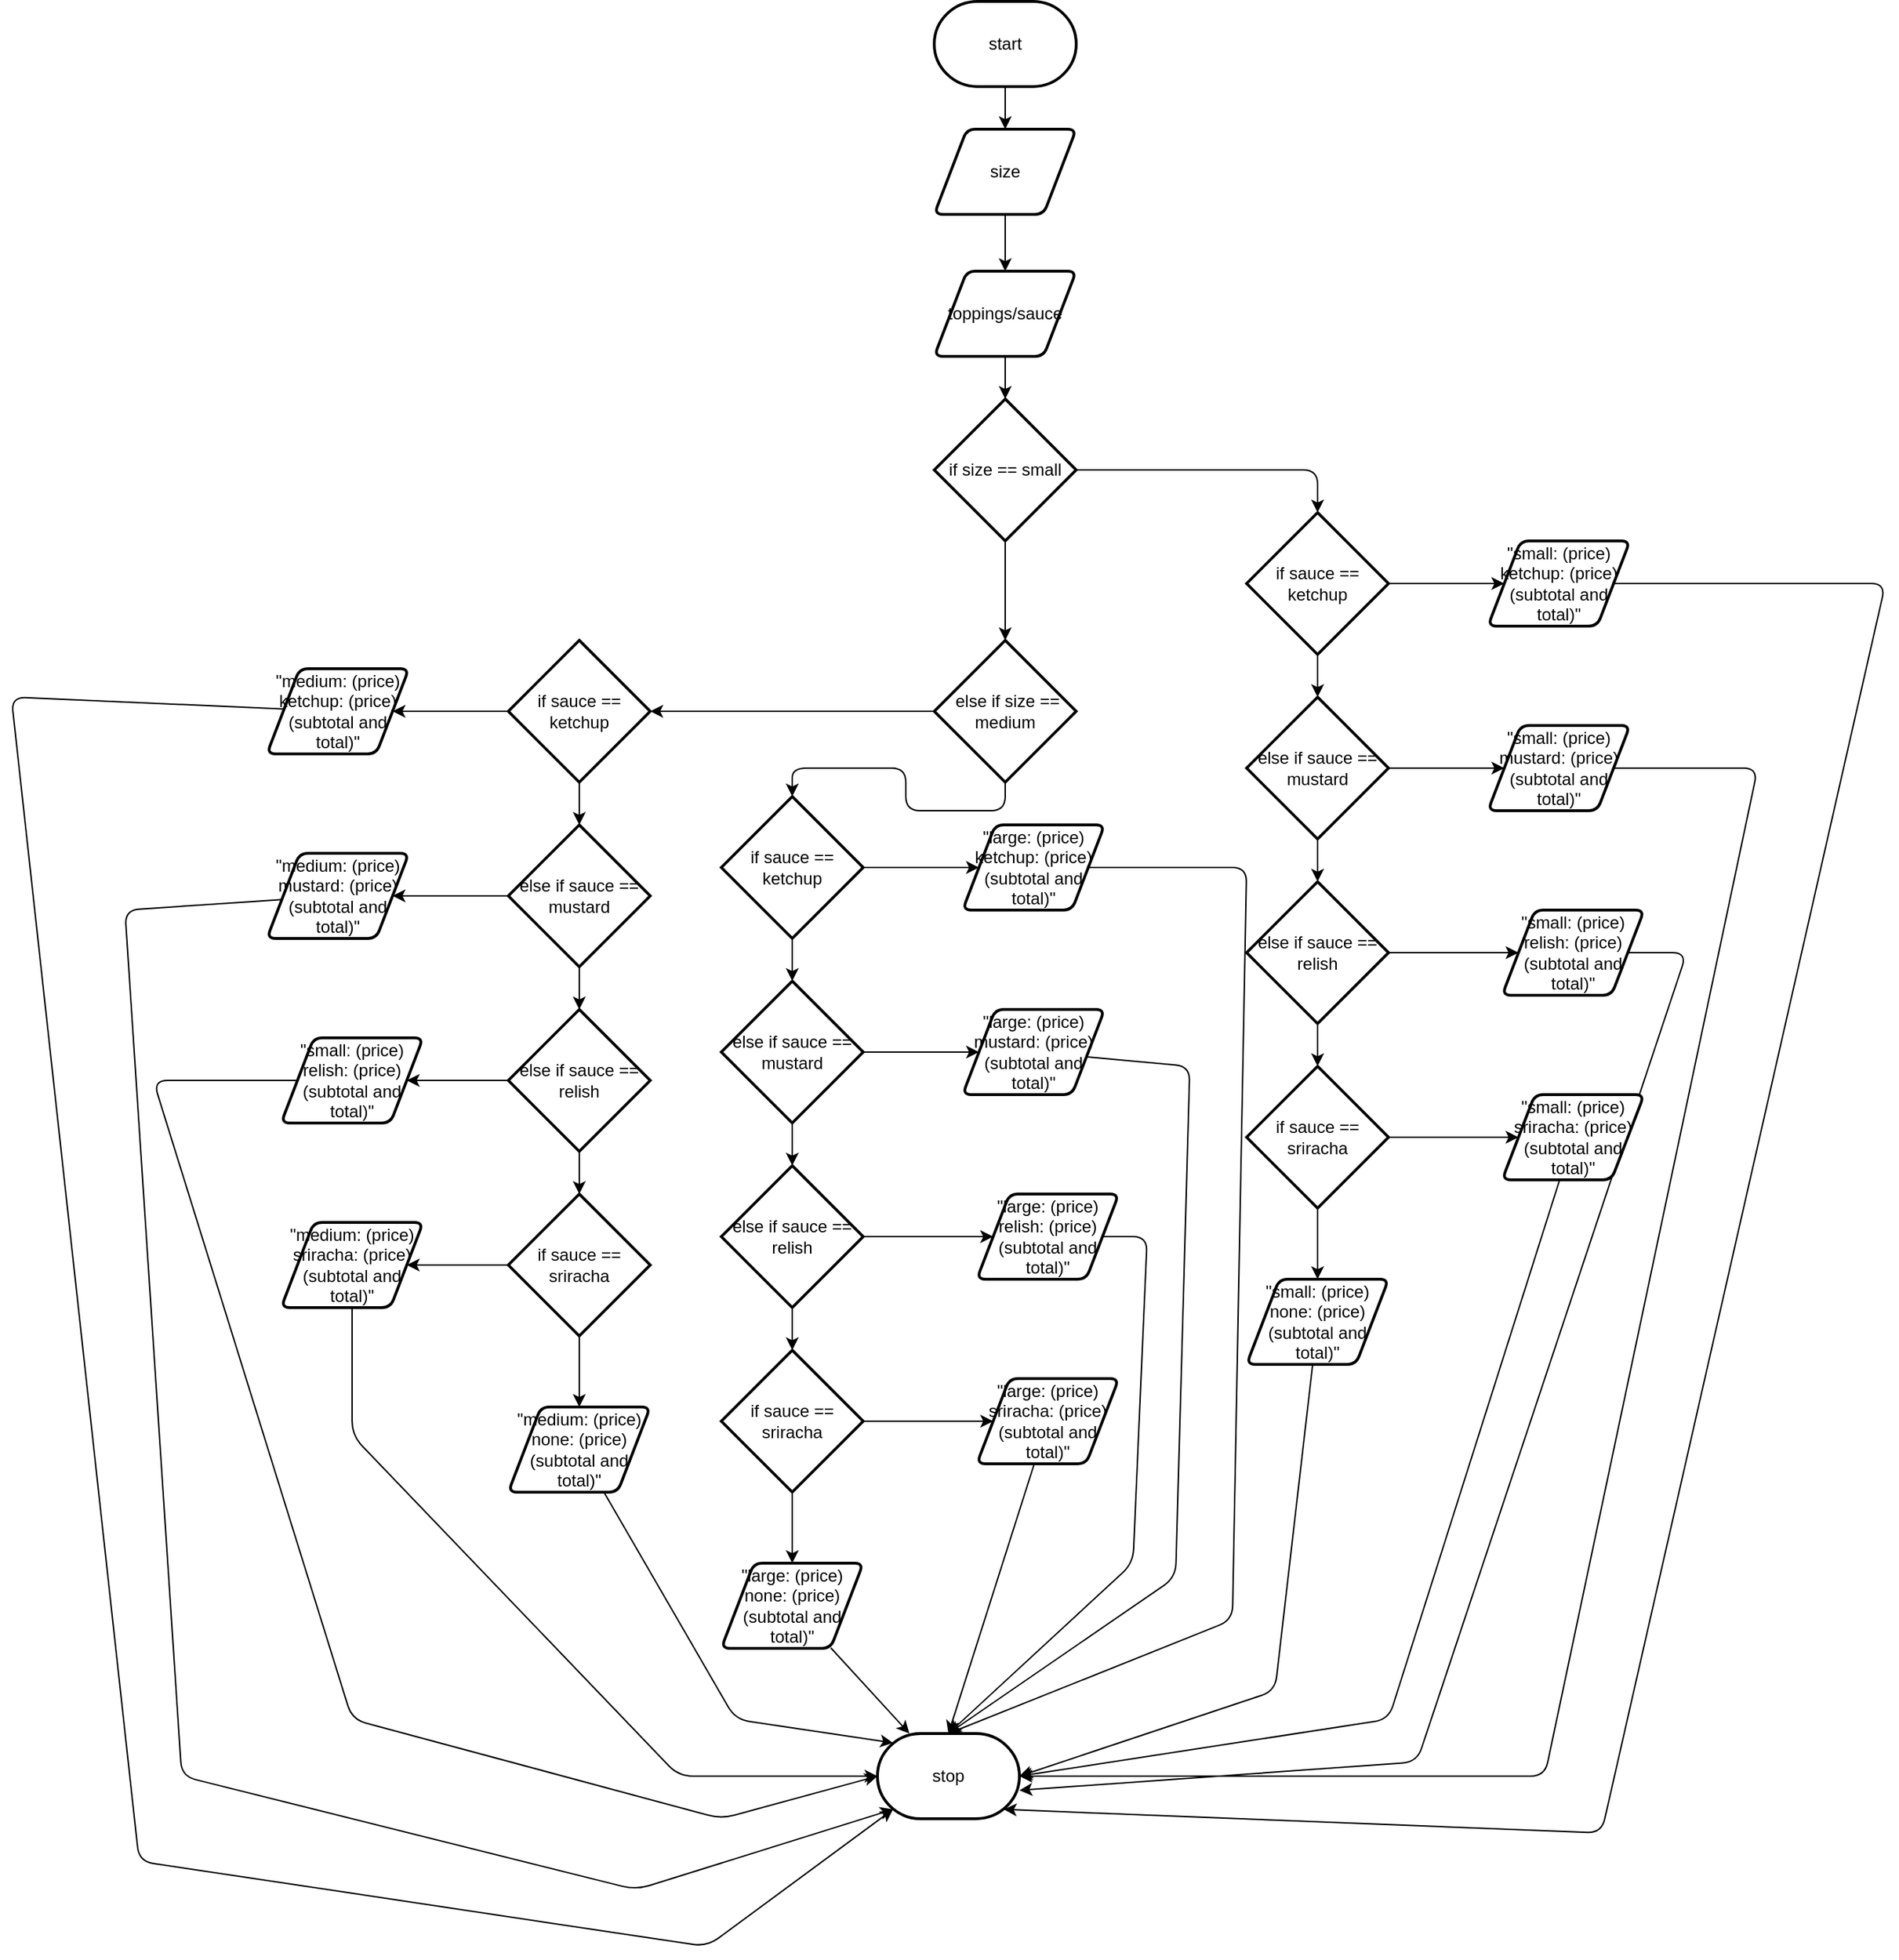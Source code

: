 <mxfile>
    <diagram id="unaX6EWB9vhSAovn8_0t" name="Page-1">
        <mxGraphModel dx="1983" dy="953" grid="1" gridSize="10" guides="1" tooltips="1" connect="1" arrows="1" fold="1" page="1" pageScale="1" pageWidth="827" pageHeight="1169" math="0" shadow="0">
            <root>
                <mxCell id="0"/>
                <mxCell id="1" parent="0"/>
                <mxCell id="4" value="" style="edgeStyle=none;html=1;" parent="1" source="2" edge="1">
                    <mxGeometry relative="1" as="geometry">
                        <mxPoint x="310" y="250" as="targetPoint"/>
                    </mxGeometry>
                </mxCell>
                <mxCell id="2" value="start" style="strokeWidth=2;html=1;shape=mxgraph.flowchart.terminator;whiteSpace=wrap;" parent="1" vertex="1">
                    <mxGeometry x="260" y="160" width="100" height="60" as="geometry"/>
                </mxCell>
                <mxCell id="53" value="" style="edgeStyle=none;html=1;" parent="1" source="51" target="52" edge="1">
                    <mxGeometry relative="1" as="geometry"/>
                </mxCell>
                <mxCell id="51" value="size" style="shape=parallelogram;html=1;strokeWidth=2;perimeter=parallelogramPerimeter;whiteSpace=wrap;rounded=1;arcSize=12;size=0.23;" parent="1" vertex="1">
                    <mxGeometry x="260" y="250" width="100" height="60" as="geometry"/>
                </mxCell>
                <mxCell id="55" value="" style="edgeStyle=none;html=1;" parent="1" source="52" target="54" edge="1">
                    <mxGeometry relative="1" as="geometry"/>
                </mxCell>
                <mxCell id="52" value="toppings/sauce" style="shape=parallelogram;html=1;strokeWidth=2;perimeter=parallelogramPerimeter;whiteSpace=wrap;rounded=1;arcSize=12;size=0.23;" parent="1" vertex="1">
                    <mxGeometry x="260" y="350" width="100" height="60" as="geometry"/>
                </mxCell>
                <mxCell id="57" value="" style="edgeStyle=none;html=1;entryX=0.5;entryY=0;entryDx=0;entryDy=0;entryPerimeter=0;" parent="1" source="54" target="67" edge="1">
                    <mxGeometry relative="1" as="geometry">
                        <mxPoint x="425.5" y="490" as="targetPoint"/>
                        <Array as="points">
                            <mxPoint x="530" y="490"/>
                        </Array>
                    </mxGeometry>
                </mxCell>
                <mxCell id="59" value="" style="edgeStyle=none;html=1;" parent="1" source="54" target="58" edge="1">
                    <mxGeometry relative="1" as="geometry"/>
                </mxCell>
                <mxCell id="54" value="if size == small" style="strokeWidth=2;html=1;shape=mxgraph.flowchart.decision;whiteSpace=wrap;" parent="1" vertex="1">
                    <mxGeometry x="260" y="440" width="100" height="100" as="geometry"/>
                </mxCell>
                <mxCell id="61" value="" style="edgeStyle=none;html=1;entryX=1;entryY=0.5;entryDx=0;entryDy=0;entryPerimeter=0;" parent="1" source="58" target="87" edge="1">
                    <mxGeometry relative="1" as="geometry">
                        <mxPoint x="208.75" y="660" as="targetPoint"/>
                    </mxGeometry>
                </mxCell>
                <mxCell id="137" style="edgeStyle=none;html=1;entryX=0.5;entryY=0;entryDx=0;entryDy=0;entryPerimeter=0;exitX=0.5;exitY=1;exitDx=0;exitDy=0;exitPerimeter=0;" edge="1" parent="1" source="58" target="122">
                    <mxGeometry relative="1" as="geometry">
                        <Array as="points">
                            <mxPoint x="310" y="730"/>
                            <mxPoint x="240" y="730"/>
                            <mxPoint x="240" y="700"/>
                            <mxPoint x="160" y="700"/>
                        </Array>
                    </mxGeometry>
                </mxCell>
                <mxCell id="58" value="&amp;nbsp;else if size == medium" style="strokeWidth=2;html=1;shape=mxgraph.flowchart.decision;whiteSpace=wrap;" parent="1" vertex="1">
                    <mxGeometry x="260" y="610" width="100" height="100" as="geometry"/>
                </mxCell>
                <mxCell id="69" value="" style="edgeStyle=none;html=1;" parent="1" source="67" target="68" edge="1">
                    <mxGeometry relative="1" as="geometry"/>
                </mxCell>
                <mxCell id="75" value="" style="edgeStyle=none;html=1;" edge="1" parent="1" source="67" target="74">
                    <mxGeometry relative="1" as="geometry"/>
                </mxCell>
                <mxCell id="67" value="if sauce == ketchup" style="strokeWidth=2;html=1;shape=mxgraph.flowchart.decision;whiteSpace=wrap;" parent="1" vertex="1">
                    <mxGeometry x="480" y="520" width="100" height="100" as="geometry"/>
                </mxCell>
                <mxCell id="71" value="" style="edgeStyle=none;html=1;" parent="1" source="68" target="70" edge="1">
                    <mxGeometry relative="1" as="geometry"/>
                </mxCell>
                <mxCell id="81" value="" style="edgeStyle=none;html=1;" edge="1" parent="1" source="68" target="76">
                    <mxGeometry relative="1" as="geometry"/>
                </mxCell>
                <mxCell id="68" value="else if sauce == mustard" style="strokeWidth=2;html=1;shape=mxgraph.flowchart.decision;whiteSpace=wrap;" parent="1" vertex="1">
                    <mxGeometry x="480" y="650" width="100" height="100" as="geometry"/>
                </mxCell>
                <mxCell id="73" value="" style="edgeStyle=none;html=1;" parent="1" source="70" target="72" edge="1">
                    <mxGeometry relative="1" as="geometry"/>
                </mxCell>
                <mxCell id="80" value="" style="edgeStyle=none;html=1;" edge="1" parent="1" source="70" target="77">
                    <mxGeometry relative="1" as="geometry"/>
                </mxCell>
                <mxCell id="70" value="else if sauce == relish" style="strokeWidth=2;html=1;shape=mxgraph.flowchart.decision;whiteSpace=wrap;" parent="1" vertex="1">
                    <mxGeometry x="480" y="780" width="100" height="100" as="geometry"/>
                </mxCell>
                <mxCell id="79" value="" style="edgeStyle=none;html=1;" edge="1" parent="1" source="72" target="78">
                    <mxGeometry relative="1" as="geometry"/>
                </mxCell>
                <mxCell id="84" value="" style="edgeStyle=none;html=1;" edge="1" parent="1" source="72" target="83">
                    <mxGeometry relative="1" as="geometry"/>
                </mxCell>
                <mxCell id="72" value="if sauce == sriracha" style="strokeWidth=2;html=1;shape=mxgraph.flowchart.decision;whiteSpace=wrap;" parent="1" vertex="1">
                    <mxGeometry x="480" y="910" width="100" height="100" as="geometry"/>
                </mxCell>
                <mxCell id="156" style="edgeStyle=none;html=1;entryX=0.89;entryY=0.89;entryDx=0;entryDy=0;entryPerimeter=0;" edge="1" parent="1" source="74" target="138">
                    <mxGeometry relative="1" as="geometry">
                        <Array as="points">
                            <mxPoint x="930" y="570"/>
                            <mxPoint x="730" y="1450"/>
                        </Array>
                    </mxGeometry>
                </mxCell>
                <mxCell id="74" value="&quot;small: (price)&lt;br&gt;ketchup: (price)&lt;br&gt;(subtotal and total)&quot;" style="shape=parallelogram;html=1;strokeWidth=2;perimeter=parallelogramPerimeter;whiteSpace=wrap;rounded=1;arcSize=12;size=0.23;" vertex="1" parent="1">
                    <mxGeometry x="650" y="540" width="100" height="60" as="geometry"/>
                </mxCell>
                <mxCell id="155" style="edgeStyle=none;html=1;entryX=1;entryY=0.5;entryDx=0;entryDy=0;entryPerimeter=0;" edge="1" parent="1" source="76" target="138">
                    <mxGeometry relative="1" as="geometry">
                        <mxPoint x="320.0" y="1438.889" as="targetPoint"/>
                        <Array as="points">
                            <mxPoint x="840" y="700"/>
                            <mxPoint x="690" y="1410"/>
                        </Array>
                    </mxGeometry>
                </mxCell>
                <mxCell id="76" value="&quot;small: (price)&lt;br&gt;mustard: (price)&lt;br&gt;(subtotal and total)&quot;" style="shape=parallelogram;html=1;strokeWidth=2;perimeter=parallelogramPerimeter;whiteSpace=wrap;rounded=1;arcSize=12;size=0.23;" vertex="1" parent="1">
                    <mxGeometry x="650" y="670" width="100" height="60" as="geometry"/>
                </mxCell>
                <mxCell id="154" style="edgeStyle=none;html=1;" edge="1" parent="1" source="77">
                    <mxGeometry relative="1" as="geometry">
                        <mxPoint x="320.0" y="1420.0" as="targetPoint"/>
                        <Array as="points">
                            <mxPoint x="790" y="830"/>
                            <mxPoint x="600" y="1400"/>
                        </Array>
                    </mxGeometry>
                </mxCell>
                <mxCell id="77" value="&quot;small: (price)&lt;br&gt;relish: (price)&lt;br&gt;(subtotal and total)&quot;" style="shape=parallelogram;html=1;strokeWidth=2;perimeter=parallelogramPerimeter;whiteSpace=wrap;rounded=1;arcSize=12;size=0.23;" vertex="1" parent="1">
                    <mxGeometry x="660" y="800" width="100" height="60" as="geometry"/>
                </mxCell>
                <mxCell id="153" style="edgeStyle=none;html=1;" edge="1" parent="1" source="78">
                    <mxGeometry relative="1" as="geometry">
                        <mxPoint x="320.0" y="1410.0" as="targetPoint"/>
                        <Array as="points">
                            <mxPoint x="580" y="1370"/>
                        </Array>
                    </mxGeometry>
                </mxCell>
                <mxCell id="78" value="&quot;small: (price)&lt;br&gt;sriracha: (price)&lt;br&gt;(subtotal and total)&quot;" style="shape=parallelogram;html=1;strokeWidth=2;perimeter=parallelogramPerimeter;whiteSpace=wrap;rounded=1;arcSize=12;size=0.23;" vertex="1" parent="1">
                    <mxGeometry x="660" y="930" width="100" height="60" as="geometry"/>
                </mxCell>
                <mxCell id="152" style="edgeStyle=none;html=1;entryX=1;entryY=0.5;entryDx=0;entryDy=0;entryPerimeter=0;" edge="1" parent="1" source="83" target="138">
                    <mxGeometry relative="1" as="geometry">
                        <Array as="points">
                            <mxPoint x="500" y="1350"/>
                        </Array>
                    </mxGeometry>
                </mxCell>
                <mxCell id="83" value="&quot;small: (price)&lt;br&gt;none: (price)&lt;br&gt;(subtotal and total)&quot;" style="shape=parallelogram;html=1;strokeWidth=2;perimeter=parallelogramPerimeter;whiteSpace=wrap;rounded=1;arcSize=12;size=0.23;" vertex="1" parent="1">
                    <mxGeometry x="480" y="1060" width="100" height="60" as="geometry"/>
                </mxCell>
                <mxCell id="85" value="" style="edgeStyle=none;html=1;" edge="1" parent="1" source="87" target="90">
                    <mxGeometry relative="1" as="geometry"/>
                </mxCell>
                <mxCell id="86" value="" style="edgeStyle=none;html=1;" edge="1" parent="1" source="87" target="97">
                    <mxGeometry relative="1" as="geometry"/>
                </mxCell>
                <mxCell id="87" value="if sauce == ketchup" style="strokeWidth=2;html=1;shape=mxgraph.flowchart.decision;whiteSpace=wrap;" vertex="1" parent="1">
                    <mxGeometry x="-40" y="610" width="100" height="100" as="geometry"/>
                </mxCell>
                <mxCell id="88" value="" style="edgeStyle=none;html=1;" edge="1" parent="1" source="90" target="93">
                    <mxGeometry relative="1" as="geometry"/>
                </mxCell>
                <mxCell id="89" value="" style="edgeStyle=none;html=1;" edge="1" parent="1" source="90" target="98">
                    <mxGeometry relative="1" as="geometry"/>
                </mxCell>
                <mxCell id="90" value="else if sauce == mustard" style="strokeWidth=2;html=1;shape=mxgraph.flowchart.decision;whiteSpace=wrap;" vertex="1" parent="1">
                    <mxGeometry x="-40" y="740" width="100" height="100" as="geometry"/>
                </mxCell>
                <mxCell id="91" value="" style="edgeStyle=none;html=1;" edge="1" parent="1" source="93" target="96">
                    <mxGeometry relative="1" as="geometry"/>
                </mxCell>
                <mxCell id="92" value="" style="edgeStyle=none;html=1;" edge="1" parent="1" source="93" target="99">
                    <mxGeometry relative="1" as="geometry"/>
                </mxCell>
                <mxCell id="93" value="else if sauce == relish" style="strokeWidth=2;html=1;shape=mxgraph.flowchart.decision;whiteSpace=wrap;" vertex="1" parent="1">
                    <mxGeometry x="-40" y="870" width="100" height="100" as="geometry"/>
                </mxCell>
                <mxCell id="94" value="" style="edgeStyle=none;html=1;" edge="1" parent="1" source="96" target="100">
                    <mxGeometry relative="1" as="geometry"/>
                </mxCell>
                <mxCell id="95" value="" style="edgeStyle=none;html=1;" edge="1" parent="1" source="96" target="101">
                    <mxGeometry relative="1" as="geometry"/>
                </mxCell>
                <mxCell id="96" value="if sauce == sriracha" style="strokeWidth=2;html=1;shape=mxgraph.flowchart.decision;whiteSpace=wrap;" vertex="1" parent="1">
                    <mxGeometry x="-40" y="1000" width="100" height="100" as="geometry"/>
                </mxCell>
                <mxCell id="161" style="edgeStyle=none;html=1;entryX=0.11;entryY=0.89;entryDx=0;entryDy=0;entryPerimeter=0;" edge="1" parent="1" source="97" target="138">
                    <mxGeometry relative="1" as="geometry">
                        <Array as="points">
                            <mxPoint x="-390" y="650"/>
                            <mxPoint x="-300" y="1470"/>
                            <mxPoint x="100" y="1530"/>
                        </Array>
                    </mxGeometry>
                </mxCell>
                <mxCell id="97" value="&quot;medium: (price)&lt;br&gt;ketchup: (price)&lt;br&gt;(subtotal and total)&quot;" style="shape=parallelogram;html=1;strokeWidth=2;perimeter=parallelogramPerimeter;whiteSpace=wrap;rounded=1;arcSize=12;size=0.23;" vertex="1" parent="1">
                    <mxGeometry x="-210" y="630" width="100" height="60" as="geometry"/>
                </mxCell>
                <mxCell id="160" style="edgeStyle=none;html=1;entryX=0.11;entryY=0.89;entryDx=0;entryDy=0;entryPerimeter=0;" edge="1" parent="1" source="98" target="138">
                    <mxGeometry relative="1" as="geometry">
                        <Array as="points">
                            <mxPoint x="-310" y="800"/>
                            <mxPoint x="-270" y="1410"/>
                            <mxPoint x="50" y="1490"/>
                        </Array>
                    </mxGeometry>
                </mxCell>
                <mxCell id="98" value="&quot;medium: (price)&lt;br&gt;mustard: (price)&lt;br&gt;(subtotal and total)&quot;" style="shape=parallelogram;html=1;strokeWidth=2;perimeter=parallelogramPerimeter;whiteSpace=wrap;rounded=1;arcSize=12;size=0.23;" vertex="1" parent="1">
                    <mxGeometry x="-210" y="760" width="100" height="60" as="geometry"/>
                </mxCell>
                <mxCell id="159" style="edgeStyle=none;html=1;" edge="1" parent="1" source="99">
                    <mxGeometry relative="1" as="geometry">
                        <mxPoint x="220" y="1410.0" as="targetPoint"/>
                        <Array as="points">
                            <mxPoint x="-290" y="920"/>
                            <mxPoint x="-150" y="1370"/>
                            <mxPoint x="110" y="1440"/>
                        </Array>
                    </mxGeometry>
                </mxCell>
                <mxCell id="99" value="&quot;small: (price)&lt;br&gt;relish: (price)&lt;br&gt;(subtotal and total)&quot;" style="shape=parallelogram;html=1;strokeWidth=2;perimeter=parallelogramPerimeter;whiteSpace=wrap;rounded=1;arcSize=12;size=0.23;" vertex="1" parent="1">
                    <mxGeometry x="-200" y="890" width="100" height="60" as="geometry"/>
                </mxCell>
                <mxCell id="158" style="edgeStyle=none;html=1;entryX=0;entryY=0.5;entryDx=0;entryDy=0;entryPerimeter=0;" edge="1" parent="1" source="100" target="138">
                    <mxGeometry relative="1" as="geometry">
                        <Array as="points">
                            <mxPoint x="-150" y="1170"/>
                            <mxPoint x="80" y="1410"/>
                        </Array>
                    </mxGeometry>
                </mxCell>
                <mxCell id="100" value="&quot;medium: (price)&lt;br&gt;sriracha: (price)&lt;br&gt;(subtotal and total)&quot;" style="shape=parallelogram;html=1;strokeWidth=2;perimeter=parallelogramPerimeter;whiteSpace=wrap;rounded=1;arcSize=12;size=0.23;" vertex="1" parent="1">
                    <mxGeometry x="-200" y="1020" width="100" height="60" as="geometry"/>
                </mxCell>
                <mxCell id="157" style="edgeStyle=none;html=1;entryX=0.11;entryY=0.11;entryDx=0;entryDy=0;entryPerimeter=0;" edge="1" parent="1" source="101" target="138">
                    <mxGeometry relative="1" as="geometry">
                        <Array as="points">
                            <mxPoint x="120" y="1370"/>
                        </Array>
                    </mxGeometry>
                </mxCell>
                <mxCell id="101" value="&quot;medium: (price)&lt;br&gt;none: (price)&lt;br&gt;(subtotal and total)&quot;" style="shape=parallelogram;html=1;strokeWidth=2;perimeter=parallelogramPerimeter;whiteSpace=wrap;rounded=1;arcSize=12;size=0.23;" vertex="1" parent="1">
                    <mxGeometry x="-40" y="1150" width="100" height="60" as="geometry"/>
                </mxCell>
                <mxCell id="120" value="" style="edgeStyle=none;html=1;" edge="1" parent="1" source="122" target="125">
                    <mxGeometry relative="1" as="geometry"/>
                </mxCell>
                <mxCell id="121" value="" style="edgeStyle=none;html=1;" edge="1" parent="1" source="122" target="132">
                    <mxGeometry relative="1" as="geometry"/>
                </mxCell>
                <mxCell id="122" value="if sauce == ketchup" style="strokeWidth=2;html=1;shape=mxgraph.flowchart.decision;whiteSpace=wrap;" vertex="1" parent="1">
                    <mxGeometry x="110" y="720" width="100" height="100" as="geometry"/>
                </mxCell>
                <mxCell id="123" value="" style="edgeStyle=none;html=1;" edge="1" parent="1" source="125" target="128">
                    <mxGeometry relative="1" as="geometry"/>
                </mxCell>
                <mxCell id="124" value="" style="edgeStyle=none;html=1;" edge="1" parent="1" source="125" target="133">
                    <mxGeometry relative="1" as="geometry"/>
                </mxCell>
                <mxCell id="125" value="else if sauce == mustard" style="strokeWidth=2;html=1;shape=mxgraph.flowchart.decision;whiteSpace=wrap;" vertex="1" parent="1">
                    <mxGeometry x="110" y="850" width="100" height="100" as="geometry"/>
                </mxCell>
                <mxCell id="126" value="" style="edgeStyle=none;html=1;" edge="1" parent="1" source="128" target="131">
                    <mxGeometry relative="1" as="geometry"/>
                </mxCell>
                <mxCell id="127" value="" style="edgeStyle=none;html=1;" edge="1" parent="1" source="128" target="134">
                    <mxGeometry relative="1" as="geometry"/>
                </mxCell>
                <mxCell id="128" value="else if sauce == relish" style="strokeWidth=2;html=1;shape=mxgraph.flowchart.decision;whiteSpace=wrap;" vertex="1" parent="1">
                    <mxGeometry x="110" y="980" width="100" height="100" as="geometry"/>
                </mxCell>
                <mxCell id="129" value="" style="edgeStyle=none;html=1;" edge="1" parent="1" source="131" target="135">
                    <mxGeometry relative="1" as="geometry"/>
                </mxCell>
                <mxCell id="130" value="" style="edgeStyle=none;html=1;" edge="1" parent="1" source="131" target="136">
                    <mxGeometry relative="1" as="geometry"/>
                </mxCell>
                <mxCell id="131" value="if sauce == sriracha" style="strokeWidth=2;html=1;shape=mxgraph.flowchart.decision;whiteSpace=wrap;" vertex="1" parent="1">
                    <mxGeometry x="110" y="1110" width="100" height="100" as="geometry"/>
                </mxCell>
                <mxCell id="148" style="edgeStyle=none;html=1;entryX=0.5;entryY=0;entryDx=0;entryDy=0;entryPerimeter=0;" edge="1" parent="1" source="132" target="138">
                    <mxGeometry relative="1" as="geometry">
                        <Array as="points">
                            <mxPoint x="480" y="770"/>
                            <mxPoint x="470" y="1300"/>
                        </Array>
                    </mxGeometry>
                </mxCell>
                <mxCell id="132" value="&quot;large: (price)&lt;br&gt;ketchup: (price)&lt;br&gt;(subtotal and total)&quot;" style="shape=parallelogram;html=1;strokeWidth=2;perimeter=parallelogramPerimeter;whiteSpace=wrap;rounded=1;arcSize=12;size=0.23;" vertex="1" parent="1">
                    <mxGeometry x="280" y="740" width="100" height="60" as="geometry"/>
                </mxCell>
                <mxCell id="149" style="edgeStyle=none;html=1;entryX=0.5;entryY=0;entryDx=0;entryDy=0;entryPerimeter=0;" edge="1" parent="1" source="133" target="138">
                    <mxGeometry relative="1" as="geometry">
                        <Array as="points">
                            <mxPoint x="440" y="910"/>
                            <mxPoint x="430" y="1270"/>
                        </Array>
                    </mxGeometry>
                </mxCell>
                <mxCell id="133" value="&quot;large: (price)&lt;br&gt;mustard: (price)&lt;br&gt;(subtotal and total)&quot;" style="shape=parallelogram;html=1;strokeWidth=2;perimeter=parallelogramPerimeter;whiteSpace=wrap;rounded=1;arcSize=12;size=0.23;" vertex="1" parent="1">
                    <mxGeometry x="280" y="870" width="100" height="60" as="geometry"/>
                </mxCell>
                <mxCell id="150" style="edgeStyle=none;html=1;" edge="1" parent="1" source="134">
                    <mxGeometry relative="1" as="geometry">
                        <mxPoint x="270" y="1380.0" as="targetPoint"/>
                        <Array as="points">
                            <mxPoint x="410" y="1030"/>
                            <mxPoint x="400" y="1260"/>
                        </Array>
                    </mxGeometry>
                </mxCell>
                <mxCell id="134" value="&quot;large: (price)&lt;br&gt;relish: (price)&lt;br&gt;(subtotal and total)&quot;" style="shape=parallelogram;html=1;strokeWidth=2;perimeter=parallelogramPerimeter;whiteSpace=wrap;rounded=1;arcSize=12;size=0.23;" vertex="1" parent="1">
                    <mxGeometry x="290" y="1000" width="100" height="60" as="geometry"/>
                </mxCell>
                <mxCell id="151" style="edgeStyle=none;html=1;entryX=0.5;entryY=0;entryDx=0;entryDy=0;entryPerimeter=0;" edge="1" parent="1" source="135" target="138">
                    <mxGeometry relative="1" as="geometry"/>
                </mxCell>
                <mxCell id="135" value="&quot;large: (price)&lt;br&gt;sriracha: (price)&lt;br&gt;(subtotal and total)&quot;" style="shape=parallelogram;html=1;strokeWidth=2;perimeter=parallelogramPerimeter;whiteSpace=wrap;rounded=1;arcSize=12;size=0.23;" vertex="1" parent="1">
                    <mxGeometry x="290" y="1130" width="100" height="60" as="geometry"/>
                </mxCell>
                <mxCell id="139" value="" style="edgeStyle=none;html=1;" edge="1" parent="1" source="136" target="138">
                    <mxGeometry relative="1" as="geometry"/>
                </mxCell>
                <mxCell id="136" value="&quot;large: (price)&lt;br&gt;none: (price)&lt;br&gt;(subtotal and total)&quot;" style="shape=parallelogram;html=1;strokeWidth=2;perimeter=parallelogramPerimeter;whiteSpace=wrap;rounded=1;arcSize=12;size=0.23;" vertex="1" parent="1">
                    <mxGeometry x="110" y="1260" width="100" height="60" as="geometry"/>
                </mxCell>
                <mxCell id="138" value="stop" style="strokeWidth=2;html=1;shape=mxgraph.flowchart.terminator;whiteSpace=wrap;" vertex="1" parent="1">
                    <mxGeometry x="220" y="1380" width="100" height="60" as="geometry"/>
                </mxCell>
            </root>
        </mxGraphModel>
    </diagram>
</mxfile>